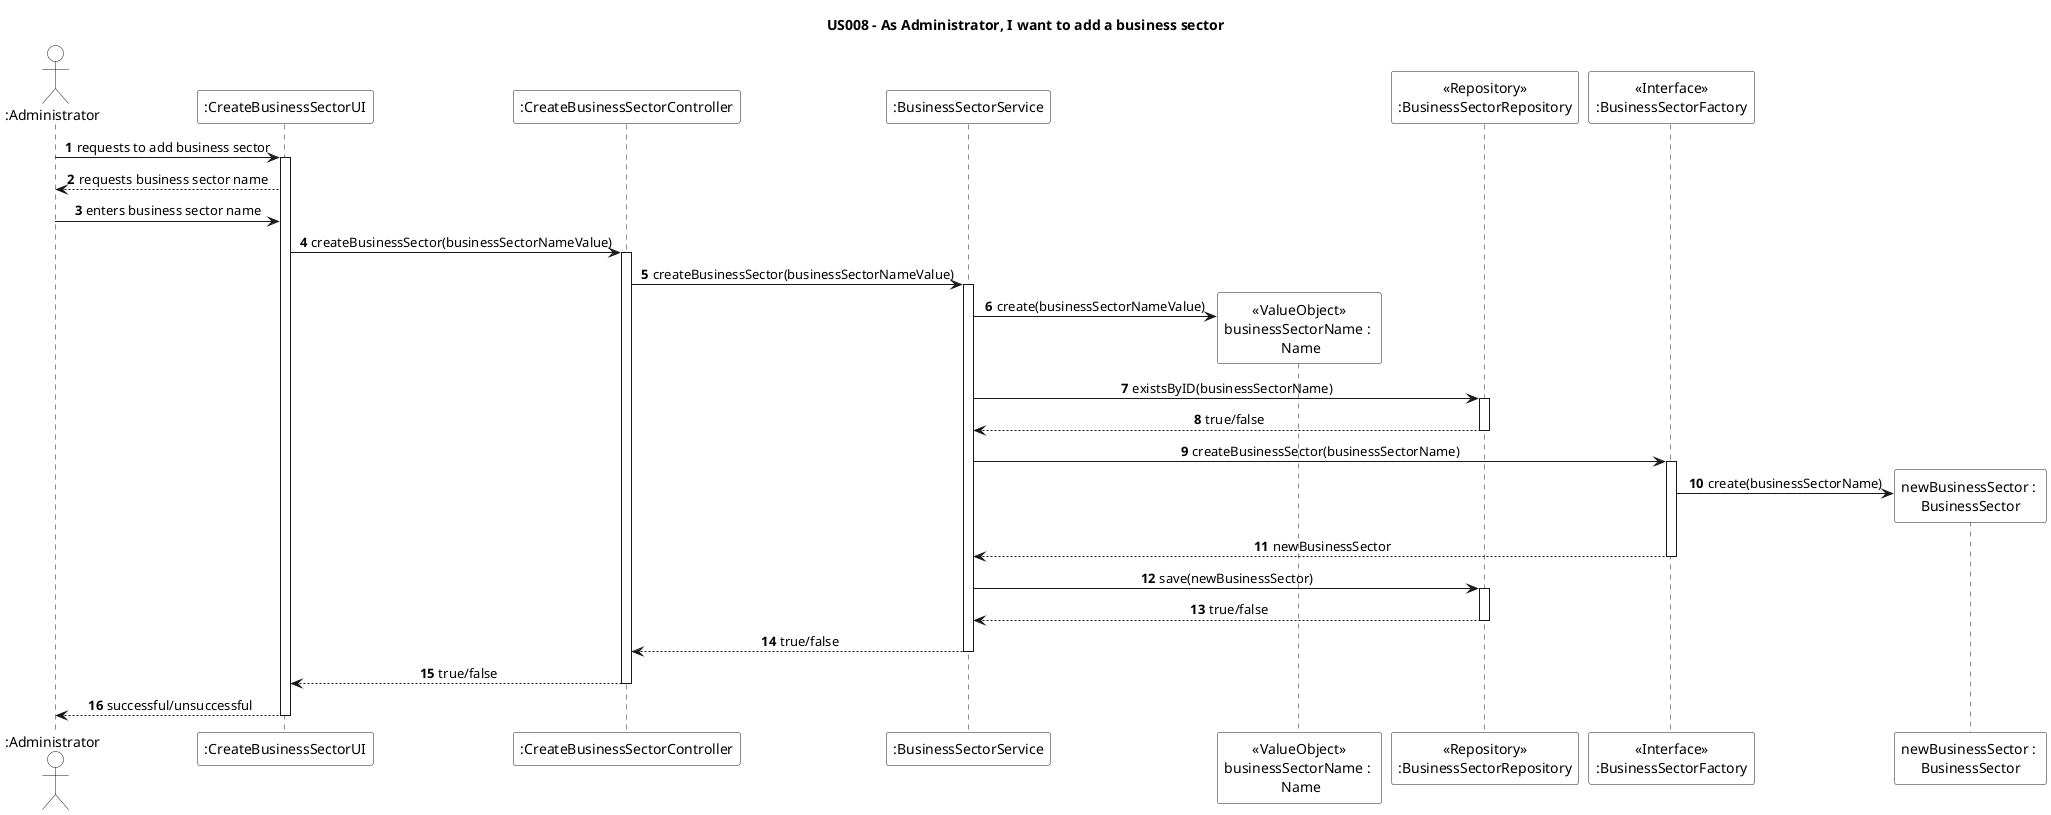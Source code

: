 @startuml

skinparam sequenceMessageAlign center
skinparam actorBackgroundColor white
skinparam participantBackgroundColor white
skinparam sequenceReferenceBackgroundColor white
skinparam sequenceReferenceHeaderBackgroundColor white
skinparam sequenceGroupBackgroundColor white
autonumber

title US008 - As Administrator, I want to add a business sector

actor ":Administrator" as Admin #white
participant ":CreateBusinessSectorUI" as UI #white
participant ":CreateBusinessSectorController" as Controller #white
participant ":BusinessSectorService" as Service
participant "<<ValueObject>>\nbusinessSectorName : \n Name" as name
participant "<<Repository>>\n:BusinessSectorRepository" as BusinessSectorRepository
participant "<<Interface>>\n:BusinessSectorFactory" as Factory
participant "newBusinessSector : \nBusinessSector" as newBusinessSector #white

Admin -> UI++: requests to add business sector
    UI --> Admin : requests business sector name
    Admin -> UI : enters business sector name

        UI -> Controller++: createBusinessSector(businessSectorNameValue)

            Controller -> Service++: createBusinessSector(businessSectorNameValue)

                create name
                Service -> name: create(businessSectorNameValue)

                Service -> BusinessSectorRepository++: existsByID(businessSectorName)
                return true/false

                    Service -> Factory++: createBusinessSector(businessSectorName)
                    create newBusinessSector

                        Factory -> newBusinessSector: create(businessSectorName)
                        return newBusinessSector

                            Service -> BusinessSectorRepository++: save(newBusinessSector)
                            return true/false

            return true/false

        return true/false

return successful/unsuccessful

@enduml